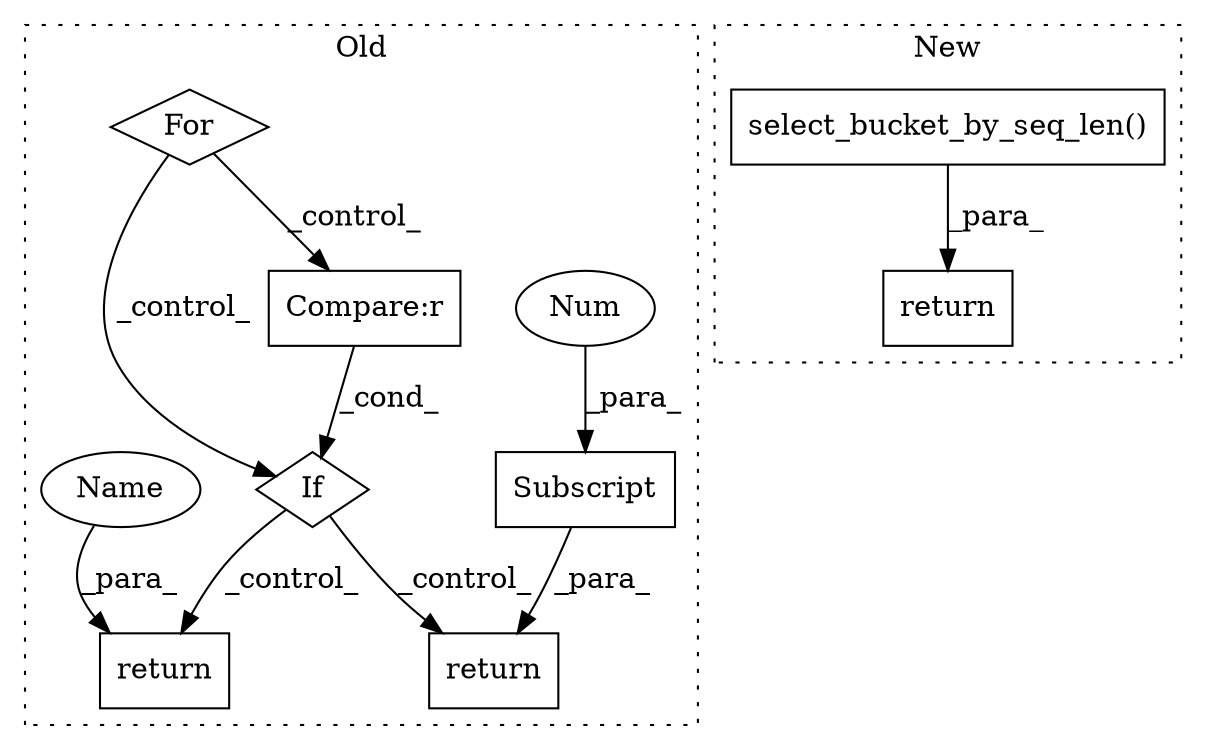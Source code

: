 digraph G {
subgraph cluster0 {
1 [label="return" a="93" s="12934" l="7" shape="box"];
3 [label="return" a="93" s="12910" l="7" shape="box"];
4 [label="If" a="96" s="12847" l="3" shape="diamond"];
5 [label="Compare:r" a="40" s="12850" l="42" shape="box"];
6 [label="Subscript" a="63" s="12941,0" l="13,0" shape="box"];
7 [label="For" a="107" s="12808,12833" l="4,14" shape="diamond"];
8 [label="Num" a="76" s="12951" l="2" shape="ellipse"];
10 [label="Name" a="87" s="12917" l="8" shape="ellipse"];
label = "Old";
style="dotted";
}
subgraph cluster1 {
2 [label="select_bucket_by_seq_len()" a="75" s="12827,12897" l="46,1" shape="box"];
9 [label="return" a="93" s="12820" l="7" shape="box"];
label = "New";
style="dotted";
}
2 -> 9 [label="_para_"];
4 -> 1 [label="_control_"];
4 -> 3 [label="_control_"];
5 -> 4 [label="_cond_"];
6 -> 1 [label="_para_"];
7 -> 4 [label="_control_"];
7 -> 5 [label="_control_"];
8 -> 6 [label="_para_"];
10 -> 3 [label="_para_"];
}